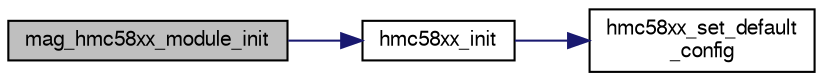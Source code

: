digraph "mag_hmc58xx_module_init"
{
  edge [fontname="FreeSans",fontsize="10",labelfontname="FreeSans",labelfontsize="10"];
  node [fontname="FreeSans",fontsize="10",shape=record];
  rankdir="LR";
  Node1 [label="mag_hmc58xx_module_init",height=0.2,width=0.4,color="black", fillcolor="grey75", style="filled", fontcolor="black"];
  Node1 -> Node2 [color="midnightblue",fontsize="10",style="solid",fontname="FreeSans"];
  Node2 [label="hmc58xx_init",height=0.2,width=0.4,color="black", fillcolor="white", style="filled",URL="$hmc58xx_8c.html#a1daa9072b668998f936fb469e5c6c515",tooltip="Initialize Hmc58xx struct and set default config options. "];
  Node2 -> Node3 [color="midnightblue",fontsize="10",style="solid",fontname="FreeSans"];
  Node3 [label="hmc58xx_set_default\l_config",height=0.2,width=0.4,color="black", fillcolor="white", style="filled",URL="$hmc58xx_8c.html#a2165794d296c28b9d22eb0490ec3049b"];
}
